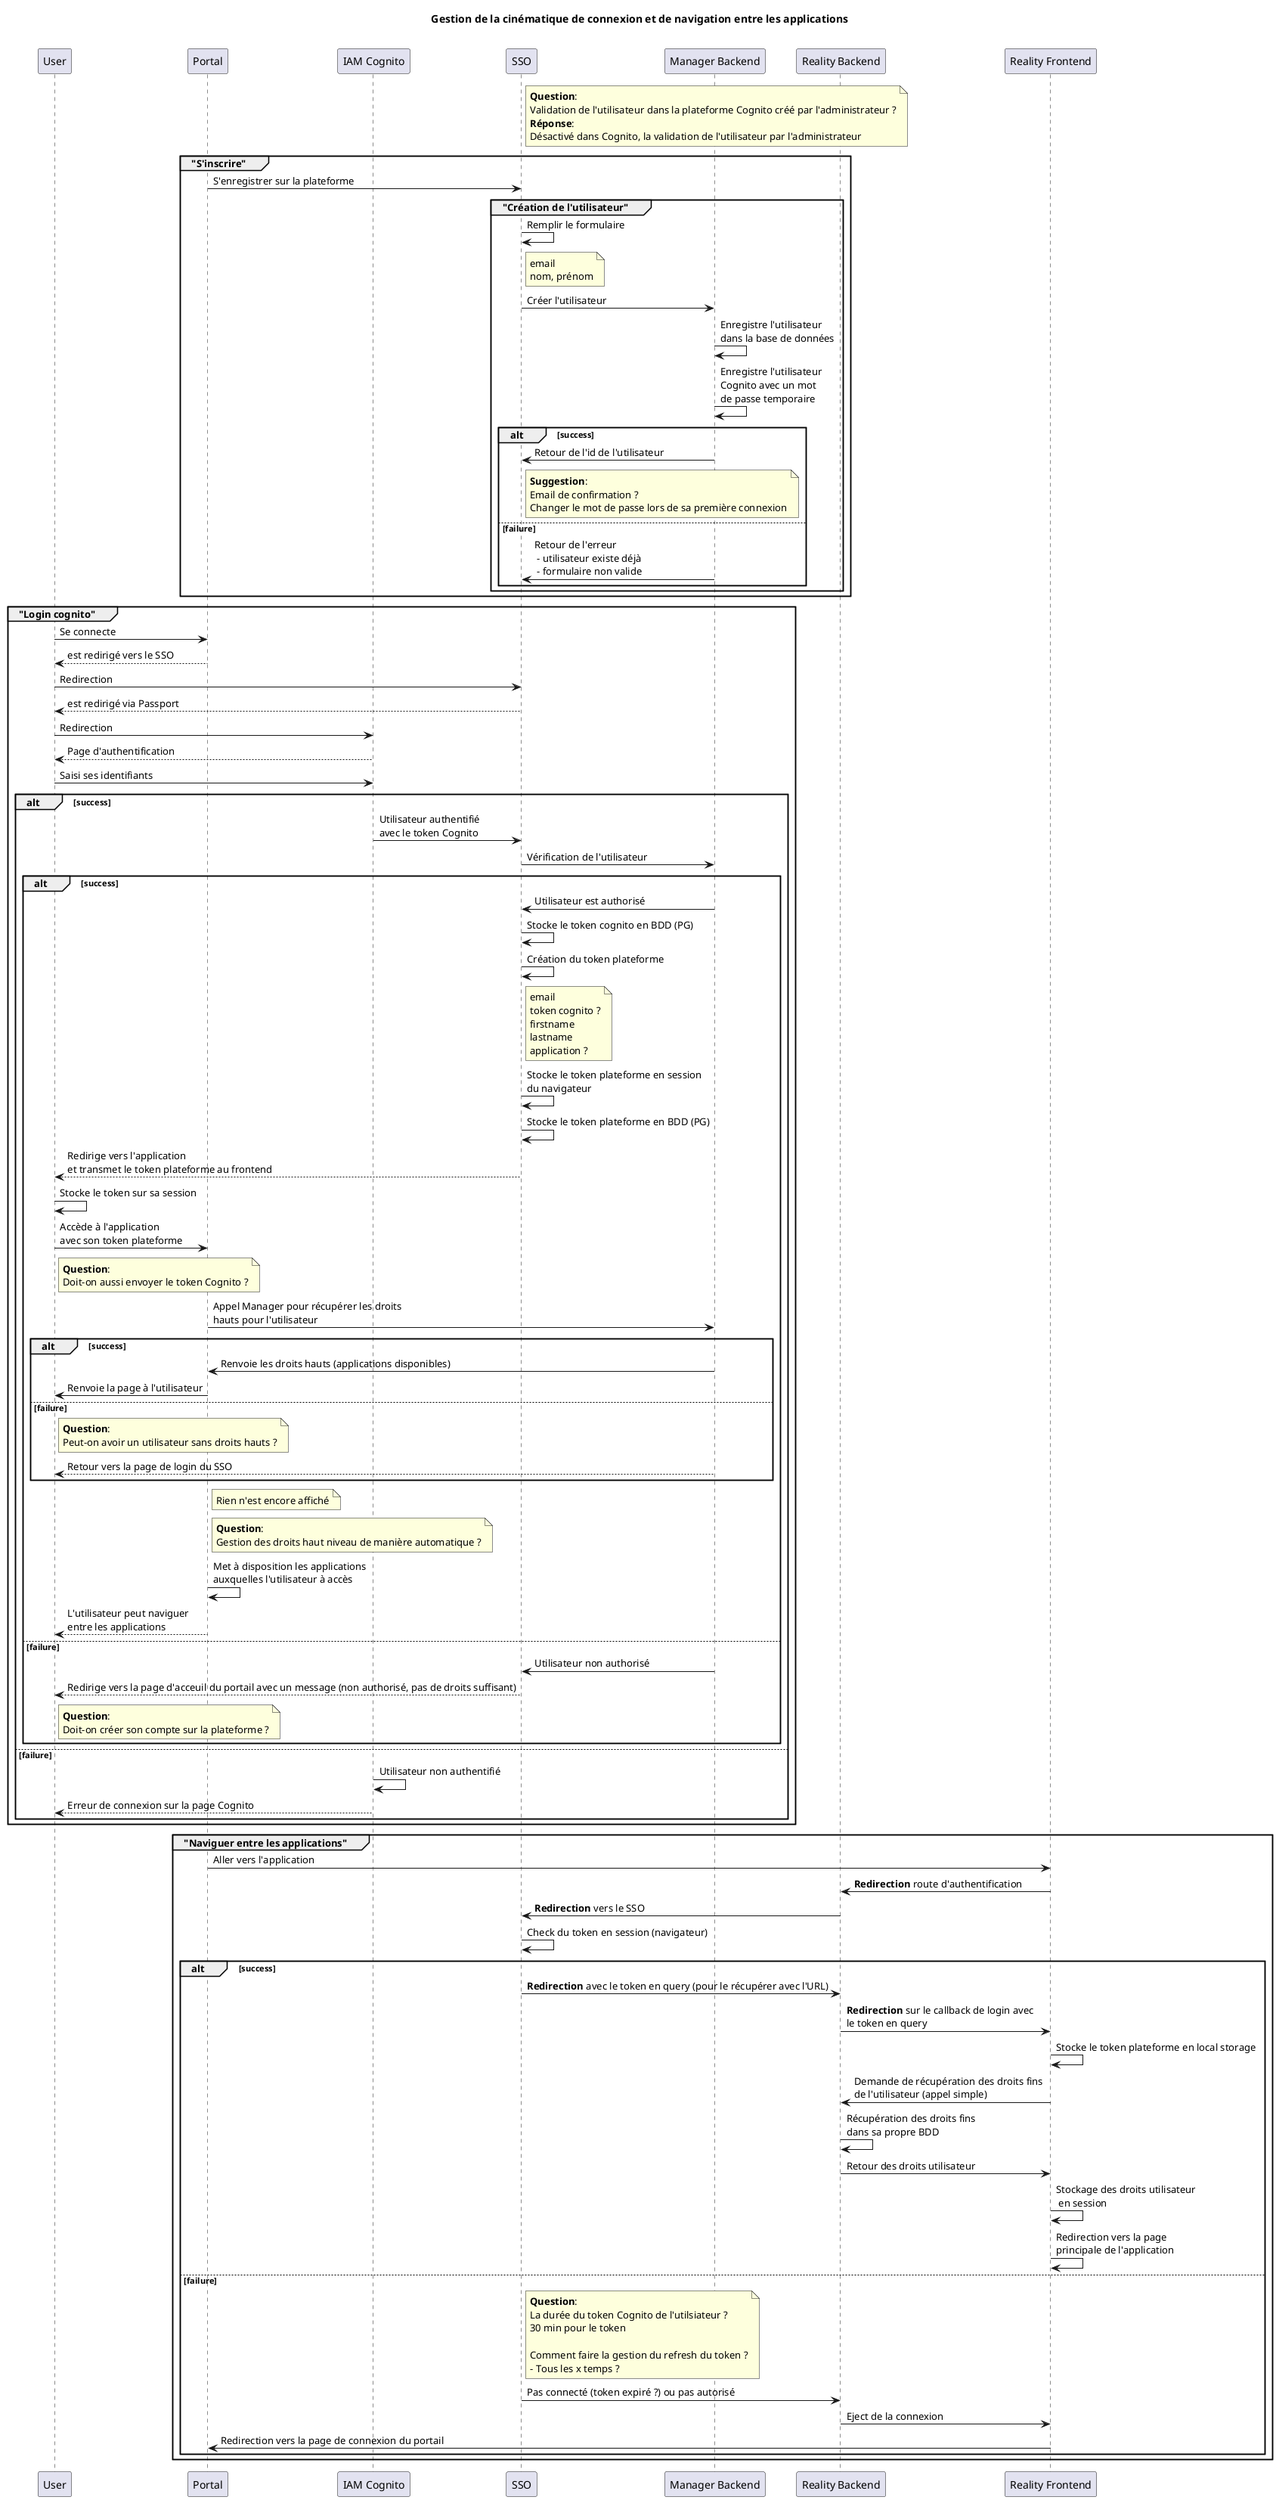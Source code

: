 @startuml seq_sso
title 
Gestion de la cinématique de connexion et de navigation entre les applications

end title

participant "User" as U
participant "Portal" as P
participant "IAM Cognito" as  IAM
participant "SSO" as SSO
participant "Manager Backend" as M
participant "Reality Backend" as RB
participant "Reality Frontend" as RF

note right SSO
  **Question**:
  Validation de l'utilisateur dans la plateforme Cognito créé par l'administrateur ?
  **Réponse**:
  Désactivé dans Cognito, la validation de l'utilisateur par l'administrateur
end note

group "S'inscrire"
  P -> SSO: S'enregistrer sur la plateforme
  group "Création de l'utilisateur"
    SSO -> SSO: Remplir le formulaire
    note right SSO
      email
      nom, prénom
    end note
    SSO -> M: Créer l'utilisateur
    M -> M: Enregistre l'utilisateur \ndans la base de données
    M -> M: Enregistre l'utilisateur \nCognito avec un mot \nde passe temporaire
    alt success
      M -> SSO: Retour de l'id de l'utilisateur
      note right SSO
        **Suggestion**:
        Email de confirmation ?
        Changer le mot de passe lors de sa première connexion
      end note
    else failure
      M -> SSO: Retour de l'erreur \n - utilisateur existe déjà \n - formulaire non valide
    end
  end
end

group "Login cognito"
  U -> P: Se connecte
  P --> U: est redirigé vers le SSO
  U -> SSO: Redirection
  SSO --> U: est redirigé via Passport
  U -> IAM: Redirection
  IAM --> U: Page d'authentification
  U -> IAM: Saisi ses identifiants
  alt success
    IAM -> SSO: Utilisateur authentifié \navec le token Cognito
    SSO -> M: Vérification de l'utilisateur
    alt success
      M -> SSO: Utilisateur est authorisé
      SSO -> SSO: Stocke le token cognito en BDD (PG)
    
      SSO -> SSO: Création du token plateforme
      note right SSO
        email
        token cognito ?
        firstname
        lastname
        application ?
      end note
      SSO -> SSO: Stocke le token plateforme en session \ndu navigateur
      SSO -> SSO: Stocke le token plateforme en BDD (PG)

      SSO --> U: Redirige vers l'application \net transmet le token plateforme au frontend

      U -> U: Stocke le token sur sa session
      U -> P: Accède à l'application \navec son token plateforme
      note right U
        **Question**:
        Doit-on aussi envoyer le token Cognito ?
      end note
      P -> M: Appel Manager pour récupérer les droits \nhauts pour l'utilisateur

      alt success
        M -> P: Renvoie les droits hauts (applications disponibles)
        P -> U: Renvoie la page à l'utilisateur
      else failure
        note right U
          **Question**:
          Peut-on avoir un utilisateur sans droits hauts ?
        end note
        M --> U: Retour vers la page de login du SSO
      end

      note right P
        Rien n'est encore affiché
      end note

      note right P
        **Question**:
        Gestion des droits haut niveau de manière automatique ?
      end note

      P -> P: Met à disposition les applications \nauxquelles l'utilisateur à accès
      P --> U: L'utilisateur peut naviguer \nentre les applications
    else failure
      M -> SSO: Utilisateur non authorisé
      SSO --> U: Redirige vers la page d'acceuil du portail avec un message (non authorisé, pas de droits suffisant)
      note right U
        **Question**:
        Doit-on créer son compte sur la plateforme ?
      end note
    end
    
  else failure
    IAM -> IAM: Utilisateur non authentifié
    IAM --> U: Erreur de connexion sur la page Cognito
  end
  
end 

group "Naviguer entre les applications"
  P -> RF: Aller vers l'application
  RF -> RB: **Redirection** route d'authentification
  RB -> SSO: **Redirection** vers le SSO
  SSO -> SSO: Check du token en session (navigateur)

  alt success
    SSO -> RB: **Redirection** avec le token en query (pour le récupérer avec l'URL)
    RB -> RF: **Redirection** sur le callback de login avec \nle token en query
    RF -> RF: Stocke le token plateforme en local storage
    RF -> RB: Demande de récupération des droits fins \nde l'utilisateur (appel simple)
    RB -> RB: Récupération des droits fins \ndans sa propre BDD
    RB -> RF: Retour des droits utilisateur
    RF -> RF: Stockage des droits utilisateur \n en session
    RF -> RF: Redirection vers la page \nprincipale de l'application
  else failure
    note right SSO
      **Question**:
      La durée du token Cognito de l'utilsiateur ?
      30 min pour le token

      Comment faire la gestion du refresh du token ?
      - Tous les x temps ?
    end note
    SSO -> RB: Pas connecté (token expiré ?) ou pas autorisé
    RB -> RF: Eject de la connexion
    RF -> P: Redirection vers la page de connexion du portail
  end
end

@enduml
